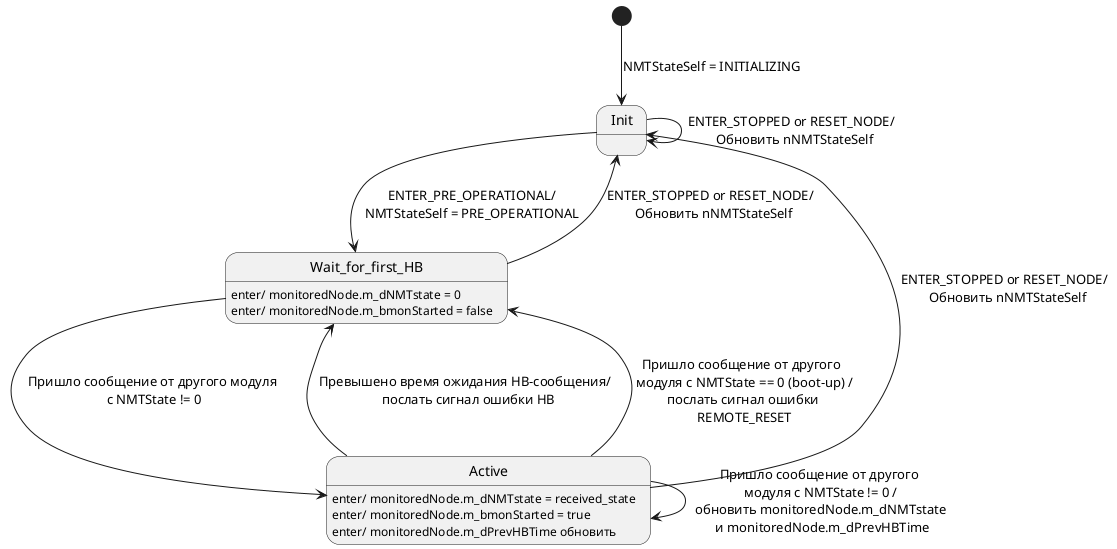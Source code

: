 @startuml

[*] --> Init : NMTStateSelf = INITIALIZING
Init --> Wait_for_first_HB : ENTER_PRE_OPERATIONAL/\nNMTStateSelf = PRE_OPERATIONAL
Init --> Init : ENTER_STOPPED or RESET_NODE/ \n Обновить nNMTStateSelf
'------------------------------------------------------------------------------

Wait_for_first_HB : enter/ monitoredNode.m_dNMTstate = 0
Wait_for_first_HB : enter/ monitoredNode.m_bmonStarted = false
Wait_for_first_HB --> Init : ENTER_STOPPED or RESET_NODE/ \n Обновить nNMTStateSelf
Wait_for_first_HB --> Active : Пришло сообщение от другого модуля\n с NMTState != 0
'------------------------------------------------------------------------------

Active : enter/ monitoredNode.m_dNMTstate = received_state
Active : enter/ monitoredNode.m_bmonStarted = true
Active : enter/ monitoredNode.m_dPrevHBTime обновить
Active --> Wait_for_first_HB : Превышено время ожидания HB-сообщения/ \n послать сигнал ошибки HB
Active --> Wait_for_first_HB : Пришло сообщение от другого \n модуля с NMTState == 0 (boot-up) /\n послать сигнал ошибки \n REMOTE_RESET
Active --> Active : Пришло сообщение от другого \n модуля с NMTState != 0 / \n обновить monitoredNode.m_dNMTstate \n и monitoredNode.m_dPrevHBTime
Active --> Init : ENTER_STOPPED or RESET_NODE/ \n Обновить nNMTStateSelf

@enduml
